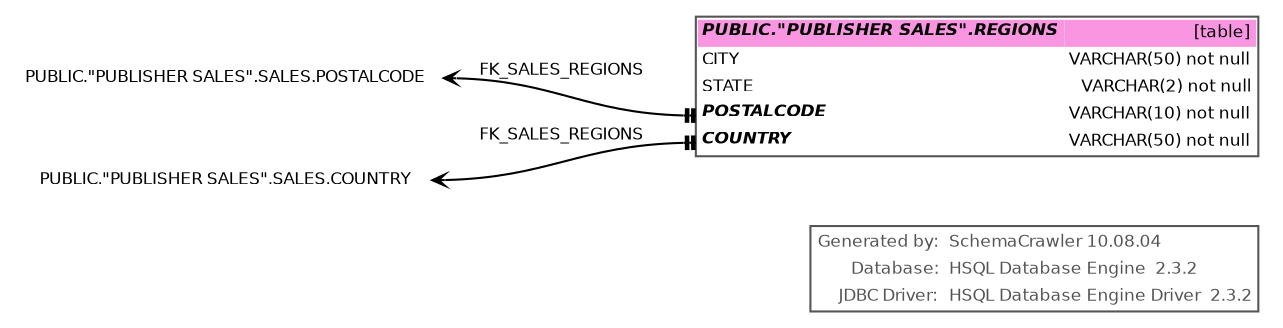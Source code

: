 digraph "SchemaCrawler_Diagram" {

  graph [
    nodesep="0.18"
    ranksep="0.46"
    rankdir="RL"
    fontname="Helvetica"
    fontsize="8"
    packmode="node"
    overlap="false"
  ];
  
  node [
    fontname="Helvetica"
    fontsize="8"
    shape="plaintext"
  ];
  
  edge [
    fontname="Helvetica"
    fontsize="8"  
    arrowsize="0.6"
  ];


  graph [fontcolor="#555555", 
    label=<
<table color="#555555" border="1" cellborder="0" cellspacing="0">
        <tr>
          <td align="right">Generated by:</td>
          <td align="left">SchemaCrawler 10.08.04</td>
        </tr>
        <tr>
          <td align="right">Database:</td>
          <td align="left">HSQL Database Engine  2.3.2</td>
        </tr>
        <tr>
          <td align="right">JDBC Driver:</td>
          <td align="left">HSQL Database Engine Driver  2.3.2</td>
        </tr>
      </table>    >
    labeljust=r
    labelloc=b
  ];

  /* PUBLIC."PUBLISHER SALES".REGIONS -=-=-=-=-=-=-=-=-=-=-=-=-=- */
  "regions_bc895c48" [
    label=<
      <table border="1" cellborder="0" cellpadding="2" cellspacing="0" bgcolor="white" color="#555555">
	<tr>
		<td colspan='2' bgcolor='#FA96E1' align='left'><b><i>PUBLIC.&quot;PUBLISHER SALES&quot;.REGIONS</i></b></td>
		<td bgcolor='#FA96E1' align='right'>[table]</td>
	</tr>
	<tr>
		<td port='city_2c74db51.start' align='left'>CITY</td>
		<td align='left'> </td>
		<td port='city_2c74db51.end' align='right'>VARCHAR(50) not null</td>
	</tr>
	<tr>
		<td port='state_630cbf4b.start' align='left'>STATE</td>
		<td align='left'> </td>
		<td port='state_630cbf4b.end' align='right'>VARCHAR(2) not null</td>
	</tr>
	<tr>
		<td port='postalcode_9b2bfe9e.start' align='left'><b><i>POSTALCODE</i></b></td>
		<td align='left'> </td>
		<td port='postalcode_9b2bfe9e.end' align='right'>VARCHAR(10) not null</td>
	</tr>
	<tr>
		<td port='country_7d0587d0.start' align='left'><b><i>COUNTRY</i></b></td>
		<td align='left'> </td>
		<td port='country_7d0587d0.end' align='right'>VARCHAR(50) not null</td>
	</tr>
      </table>
    >
  ];

  "postalcode_738bc931" [label=<PUBLIC."PUBLISHER SALES".SALES.POSTALCODE>];
  "regions_bc895c48":"postalcode_9b2bfe9e.start":w -> "postalcode_738bc931":e [label=<FK_SALES_REGIONS> style="solid" dir="both" arrowhead="vee" arrowtail="teetee"];
  "country_890cfe1d" [label=<PUBLIC."PUBLISHER SALES".SALES.COUNTRY>];
  "regions_bc895c48":"country_7d0587d0.start":w -> "country_890cfe1d":e [label=<FK_SALES_REGIONS> style="solid" dir="both" arrowhead="vee" arrowtail="teetee"];


}
